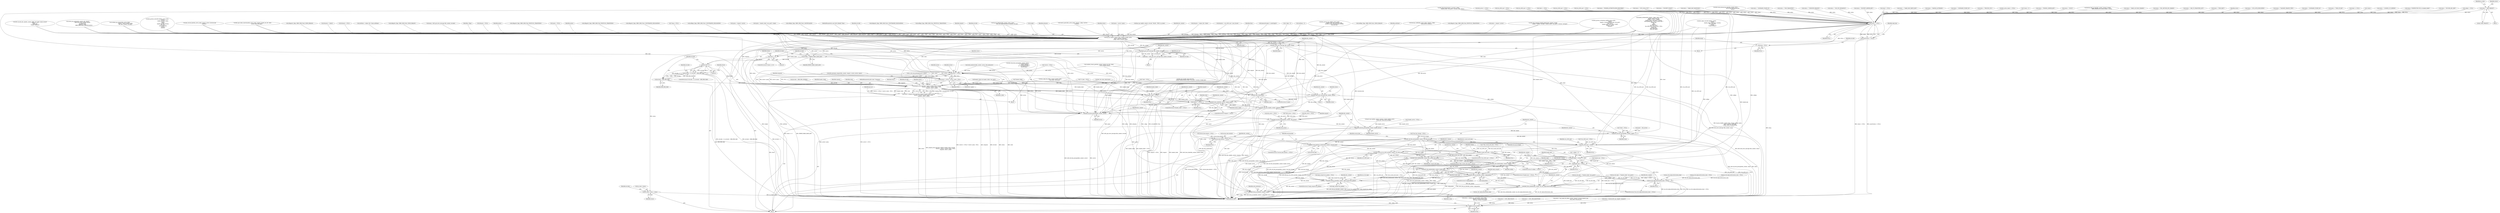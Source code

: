 digraph "0_krb5_ffb35baac6981f9e8914f8f3bffd37f284b85970_0@pointer" {
"1001742" [label="(Call,status = \"BAD_TRANSIT\")"];
"1002258" [label="(Call,status != NULL)"];
"1002257" [label="(Call,assert(status != NULL))"];
"1002273" [label="(Call,au_state->status = status)"];
"1002296" [label="(Call,log_tgs_req(kdc_context, from, request, &reply, cprinc,\n                sprinc, altcprinc, authtime,\n                c_flags, status, errcode, emsg))"];
"1002313" [label="(Call,krb5_free_error_message (kdc_context, emsg))"];
"1002333" [label="(Call,krb5_get_error_message (kdc_context, errcode))"];
"1002331" [label="(Call,status = krb5_get_error_message (kdc_context, errcode))"];
"1002355" [label="(Call,prepare_error_tgs(state, request, header_ticket, errcode,\n                                   (server != NULL) ? server->princ : NULL,\n                                   response, status, e_data))"];
"1002353" [label="(Call,retval = prepare_error_tgs(state, request, header_ticket, errcode,\n                                   (server != NULL) ? server->princ : NULL,\n                                   response, status, e_data))"];
"1002495" [label="(Return,return retval;)"];
"1002374" [label="(Call,krb5_free_error_message (kdc_context, status))"];
"1002384" [label="(Call,krb5_free_ticket(kdc_context, header_ticket))"];
"1002391" [label="(Call,krb5_free_kdc_req(kdc_context, request))"];
"1002398" [label="(Call,krb5_db_free_principal(kdc_context, server))"];
"1002401" [label="(Call,krb5_db_free_principal(kdc_context, stkt_server))"];
"1002404" [label="(Call,krb5_db_free_principal(kdc_context, header_server))"];
"1002407" [label="(Call,krb5_db_free_principal(kdc_context, client))"];
"1002410" [label="(Call,krb5_db_free_principal(kdc_context, local_tgt_storage))"];
"1002419" [label="(Call,krb5_free_keyblock_contents(kdc_context, &session_key))"];
"1002437" [label="(Call,krb5_free_pa_s4u_x509_user(kdc_context, s4u_x509_user))"];
"1002444" [label="(Call,krb5_free_authdata(kdc_context, kdc_issued_auth_data))"];
"1002451" [label="(Call,krb5_free_keyblock(kdc_context, subkey))"];
"1002458" [label="(Call,krb5_free_keyblock(kdc_context, header_key))"];
"1002465" [label="(Call,krb5_free_pa_data(kdc_context, reply.padata))"];
"1002474" [label="(Call,krb5_free_pa_data(kdc_context, reply_encpart.enc_padata))"];
"1002485" [label="(Call,krb5_free_authdata(kdc_context, enc_tkt_reply.authorization_data))"];
"1002490" [label="(Call,krb5_free_pa_data(kdc_context, e_data))"];
"1002381" [label="(Call,header_ticket != NULL)"];
"1002388" [label="(Call,request != NULL)"];
"1002414" [label="(Call,session_key.contents != NULL)"];
"1002434" [label="(Call,s4u_x509_user != NULL)"];
"1002441" [label="(Call,kdc_issued_auth_data != NULL)"];
"1002448" [label="(Call,subkey != NULL)"];
"1002455" [label="(Call,header_key != NULL)"];
"1002480" [label="(Call,enc_tkt_reply.authorization_data != NULL)"];
"1002396" [label="(Call,kdc_free_rstate(state))"];
"1002339" [label="(Call,errcode -= ERROR_TABLE_BASE_krb5)"];
"1002344" [label="(Call,errcode < 0)"];
"1002343" [label="(Call,errcode < 0 || errcode > KRB_ERR_MAX)"];
"1002347" [label="(Call,errcode > KRB_ERR_MAX)"];
"1002327" [label="(Call,status == 0)"];
"1002316" [label="(Call,emsg = NULL)"];
"1002361" [label="(Call,server != NULL)"];
"1002360" [label="(Call,(server != NULL) ? server->princ : NULL)"];
"1000786" [label="(Call,decrypt_2ndtkt(kdc_active_realm, request, c_flags,\n                             &stkt_server, &status))"];
"1002403" [label="(Identifier,stkt_server)"];
"1002438" [label="(Identifier,kdc_context)"];
"1000177" [label="(Call,*header_key = NULL)"];
"1002414" [label="(Call,session_key.contents != NULL)"];
"1002345" [label="(Identifier,errcode)"];
"1001382" [label="(Call,isflagset(c_flags, KRB5_KDB_FLAG_PROTOCOL_TRANSITION))"];
"1002328" [label="(Identifier,status)"];
"1002258" [label="(Call,status != NULL)"];
"1002343" [label="(Call,errcode < 0 || errcode > KRB_ERR_MAX)"];
"1002389" [label="(Identifier,request)"];
"1000523" [label="(Call,sprinc = request->server)"];
"1002434" [label="(Call,s4u_x509_user != NULL)"];
"1001651" [label="(Call,isflagset(c_flags, KRB5_KDB_FLAG_CROSS_REALM))"];
"1001837" [label="(Call,altcprinc = client2)"];
"1002350" [label="(Call,errcode = KRB_ERR_GENERIC)"];
"1000252" [label="(Call,*client = NULL)"];
"1002442" [label="(Identifier,kdc_issued_auth_data)"];
"1002453" [label="(Identifier,subkey)"];
"1002435" [label="(Identifier,s4u_x509_user)"];
"1000780" [label="(Call,status = \"LOOKING_UP_SERVER\")"];
"1000693" [label="(Call,kdc_process_s4u2self_req(kdc_active_realm,\n                                       request,\n                                       header_enc_tkt->client,\n                                       server,\n                                       subkey,\n                                       header_enc_tkt->session,\n                                       kdc_time,\n                                       &s4u_x509_user,\n                                       &client,\n                                       &status))"];
"1000806" [label="(Call,kdc_process_s4u2proxy_req(kdc_active_realm,\n                                            request,\n                                            request->second_ticket[st_idx]->enc_part2,\n                                            stkt_server,\n                                            header_ticket->enc_part2->client,\n                                            request->server,\n                                            &status))"];
"1001406" [label="(Call,altcprinc = NULL)"];
"1002313" [label="(Call,krb5_free_error_message (kdc_context, emsg))"];
"1000642" [label="(Call,retval = validate_tgs_request(kdc_active_realm,\n                                       request, *server, header_ticket,\n                                       kdc_time, &status, &e_data))"];
"1002420" [label="(Identifier,kdc_context)"];
"1001499" [label="(Call,client == NULL)"];
"1000335" [label="(Call,session_key.contents = NULL)"];
"1002450" [label="(Identifier,NULL)"];
"1000958" [label="(Call,authtime = subject_tkt->times.authtime)"];
"1001518" [label="(Call,isflagset(c_flags, KRB5_KDB_FLAG_CROSS_REALM))"];
"1002333" [label="(Call,krb5_get_error_message (kdc_context, errcode))"];
"1002400" [label="(Identifier,server)"];
"1000510" [label="(Call,kdc_find_fast(&request, &scratch, subkey,\n                            header_ticket->enc_part2->session, state, NULL))"];
"1002390" [label="(Identifier,NULL)"];
"1002260" [label="(Identifier,NULL)"];
"1000472" [label="(Call,status=\"UNEXPECTED NULL in header_ticket\")"];
"1002200" [label="(Call,status = \"ENCODE_KDC_REP\")"];
"1002268" [label="(Call,emsg = krb5_get_error_message (kdc_context, errcode))"];
"1001744" [label="(Literal,\"BAD_TRANSIT\")"];
"1002330" [label="(Block,)"];
"1002306" [label="(Identifier,c_flags)"];
"1002354" [label="(Identifier,retval)"];
"1002481" [label="(Call,enc_tkt_reply.authorization_data)"];
"1000233" [label="(Call,altcprinc = NULL)"];
"1002358" [label="(Identifier,header_ticket)"];
"1000994" [label="(Call,status = \"HIGHER_AUTHENTICATION_REQUIRED\")"];
"1002373" [label="(Block,)"];
"1000553" [label="(Call,status = \"GET_LOCAL_TGT\")"];
"1002374" [label="(Call,krb5_free_error_message (kdc_context, status))"];
"1002303" [label="(Identifier,sprinc)"];
"1001905" [label="(Call,status = \"ENCRYPT_TICKET\")"];
"1002363" [label="(Identifier,NULL)"];
"1002361" [label="(Call,server != NULL)"];
"1002108" [label="(Call,status = \"MAKE_FAST_RESPONSE\")"];
"1001514" [label="(Call,isflagset(c_flags, KRB5_KDB_FLAG_PROTOCOL_TRANSITION))"];
"1002353" [label="(Call,retval = prepare_error_tgs(state, request, header_ticket, errcode,\n                                   (server != NULL) ? server->princ : NULL,\n                                   response, status, e_data))"];
"1002392" [label="(Identifier,kdc_context)"];
"1002342" [label="(ControlStructure,if (errcode < 0 || errcode > KRB_ERR_MAX))"];
"1002349" [label="(Identifier,KRB_ERR_MAX)"];
"1002412" [label="(Identifier,local_tgt_storage)"];
"1002184" [label="(Call,krb5_encode_kdc_rep(kdc_context, KRB5_TGS_REP, &reply_encpart,\n                                  subkey ? 1 : 0,\n                                  reply_key,\n                                  &reply, response))"];
"1001455" [label="(Call,krb5_dbe_decrypt_key_data(kdc_context, NULL,\n                                                 server_key, &encrypting_key,\n                                                 NULL))"];
"1000869" [label="(Call,status = \"GENERATE_TICKET_ID\")"];
"1000225" [label="(Call,cprinc = NULL)"];
"1000664" [label="(Call,retval == KDC_ERR_POLICY)"];
"1000901" [label="(Call,stkt_server = NULL)"];
"1002494" [label="(Identifier,auth_indicators)"];
"1001942" [label="(Call,kdc_make_s4u2self_rep(kdc_context,\n                                        subkey,\n                                        header_ticket->enc_part2->session,\n                                        s4u_x509_user,\n                                        &reply,\n                                        &reply_encpart))"];
"1002384" [label="(Call,krb5_free_ticket(kdc_context, header_ticket))"];
"1002396" [label="(Call,kdc_free_rstate(state))"];
"1000185" [label="(Call,*server = NULL)"];
"1002458" [label="(Call,krb5_free_keyblock(kdc_context, header_key))"];
"1002385" [label="(Identifier,kdc_context)"];
"1001667" [label="(Call,status = \"NON_TRANSITIVE\")"];
"1000173" [label="(Call,* subkey = 0)"];
"1002346" [label="(Literal,0)"];
"1002309" [label="(Identifier,emsg)"];
"1002405" [label="(Identifier,kdc_context)"];
"1002496" [label="(Identifier,retval)"];
"1001761" [label="(Call,subkey != NULL)"];
"1002376" [label="(Identifier,status)"];
"1002302" [label="(Identifier,cprinc)"];
"1002447" [label="(ControlStructure,if (subkey != NULL))"];
"1002360" [label="(Call,(server != NULL) ? server->princ : NULL)"];
"1000265" [label="(Call,*s4u_x509_user = NULL)"];
"1002490" [label="(Call,krb5_free_pa_data(kdc_context, e_data))"];
"1001066" [label="(Call,reply_encpart.enc_padata = NULL)"];
"1002364" [label="(Call,server->princ)"];
"1000261" [label="(Call,*local_tgt_storage = NULL)"];
"1001928" [label="(Call,isflagset(c_flags, KRB5_KDB_FLAG_PROTOCOL_TRANSITION))"];
"1002334" [label="(Identifier,kdc_context)"];
"1002391" [label="(Call,krb5_free_kdc_req(kdc_context, request))"];
"1000930" [label="(Call,gen_session_key(kdc_active_realm, request, server, &session_key,\n                              &status))"];
"1000659" [label="(Call,status = \"UNKNOWN_REASON\")"];
"1002257" [label="(Call,assert(status != NULL))"];
"1002460" [label="(Identifier,header_key)"];
"1001843" [label="(Call,status = \"2ND_TKT_MISMATCH\")"];
"1002347" [label="(Call,errcode > KRB_ERR_MAX)"];
"1002326" [label="(ControlStructure,if (status == 0))"];
"1002495" [label="(Return,return retval;)"];
"1002344" [label="(Call,errcode < 0)"];
"1000189" [label="(Call,*stkt_server = NULL)"];
"1002433" [label="(ControlStructure,if (s4u_x509_user != NULL))"];
"1002475" [label="(Identifier,kdc_context)"];
"1001463" [label="(Call,status = \"DECRYPT_SERVER_KEY\")"];
"1001395" [label="(Call,isflagset(c_flags, KRB5_KDB_FLAG_CONSTRAINED_DELEGATION))"];
"1000721" [label="(Call,s4u_x509_user != NULL)"];
"1000920" [label="(Call,stkt_server == NULL)"];
"1000446" [label="(Call,header_ticket && header_ticket->enc_part2)"];
"1002375" [label="(Identifier,kdc_context)"];
"1002380" [label="(ControlStructure,if (header_ticket != NULL))"];
"1001085" [label="(Call,client != NULL)"];
"1000282" [label="(Call,*emsg = NULL)"];
"1000886" [label="(Call,setflag(c_flags, KRB5_KDB_FLAG_CONSTRAINED_DELEGATION))"];
"1002357" [label="(Identifier,request)"];
"1002411" [label="(Identifier,kdc_context)"];
"1002455" [label="(Call,header_key != NULL)"];
"1002418" [label="(Identifier,NULL)"];
"1002415" [label="(Call,session_key.contents)"];
"1002340" [label="(Identifier,errcode)"];
"1000350" [label="(Call,sprinc = request->server)"];
"1002399" [label="(Identifier,kdc_context)"];
"1002466" [label="(Identifier,kdc_context)"];
"1000713" [label="(Call,s4u_x509_user != NULL)"];
"1002274" [label="(Call,au_state->status)"];
"1002410" [label="(Call,krb5_db_free_principal(kdc_context, local_tgt_storage))"];
"1001218" [label="(Call,enc_tkt_reply = *(header_ticket->enc_part2))"];
"1002316" [label="(Call,emsg = NULL)"];
"1002395" [label="(Identifier,state)"];
"1002332" [label="(Identifier,status)"];
"1000451" [label="(Call,cprinc = header_ticket->enc_part2->client)"];
"1002452" [label="(Identifier,kdc_context)"];
"1000582" [label="(Call,setflag(c_flags, KRB5_KDB_FLAG_CANONICALIZE))"];
"1000169" [label="(MethodParameterIn,const krb5_fulladdr *from)"];
"1002474" [label="(Call,krb5_free_pa_data(kdc_context, reply_encpart.enc_padata))"];
"1002129" [label="(Call,status  = \"MAKE_FAST_REPLY_KEY\")"];
"1001657" [label="(Call,validate_transit_path(kdc_context, header_enc_tkt->client,\n                                        server, header_server))"];
"1002454" [label="(ControlStructure,if (header_key != NULL))"];
"1002365" [label="(Identifier,server)"];
"1002311" [label="(Identifier,errcode)"];
"1001795" [label="(Call,status = \"HANDLE_AUTHDATA\")"];
"1002386" [label="(Identifier,header_ticket)"];
"1002487" [label="(Call,enc_tkt_reply.authorization_data)"];
"1000488" [label="(Call,status = \"GENERATE_TICKET_ID\")"];
"1002406" [label="(Identifier,header_server)"];
"1002482" [label="(Identifier,enc_tkt_reply)"];
"1000461" [label="(Call,status = \"PROCESS_TGS\")"];
"1002355" [label="(Call,prepare_error_tgs(state, request, header_ticket, errcode,\n                                   (server != NULL) ? server->princ : NULL,\n                                   response, status, e_data))"];
"1002416" [label="(Identifier,session_key)"];
"1002356" [label="(Identifier,state)"];
"1002479" [label="(ControlStructure,if (enc_tkt_reply.authorization_data != NULL))"];
"1002312" [label="(Block,)"];
"1002262" [label="(Identifier,reply_key)"];
"1002173" [label="(Call,kdc_fast_hide_client(state))"];
"1002446" [label="(Identifier,kdc_issued_auth_data)"];
"1002463" [label="(Identifier,reply)"];
"1002436" [label="(Identifier,NULL)"];
"1002397" [label="(Identifier,state)"];
"1000966" [label="(Call,s4u_x509_user == NULL)"];
"1002394" [label="(ControlStructure,if (state))"];
"1002484" [label="(Identifier,NULL)"];
"1000942" [label="(Call,isflagset(c_flags, KRB5_KDB_FLAG_CONSTRAINED_DELEGATION))"];
"1002135" [label="(Call,return_enc_padata(kdc_context, pkt, request,\n                                reply_key, server, &reply_encpart,\n                                is_referral &&\n                                isflagset(s_flags,\n                                          KRB5_KDB_FLAG_CANONICALIZE)))"];
"1000644" [label="(Call,validate_tgs_request(kdc_active_realm,\n                                       request, *server, header_ticket,\n                                       kdc_time, &status, &e_data))"];
"1000377" [label="(Call,kdc_active_realm == NULL)"];
"1002407" [label="(Call,krb5_db_free_principal(kdc_context, client))"];
"1000269" [label="(Call,**kdc_issued_auth_data = NULL)"];
"1002491" [label="(Identifier,kdc_context)"];
"1000240" [label="(Call,*status = 0)"];
"1002470" [label="(ControlStructure,if (reply_encpart.enc_padata))"];
"1000771" [label="(Call,setflag(c_flags, KRB5_KDB_FLAG_PROTOCOL_TRANSITION))"];
"1002437" [label="(Call,krb5_free_pa_s4u_x509_user(kdc_context, s4u_x509_user))"];
"1002299" [label="(Identifier,request)"];
"1002367" [label="(Identifier,NULL)"];
"1002308" [label="(Identifier,errcode)"];
"1001448" [label="(Call,status = \"FINDING_SERVER_KEY\")"];
"1002314" [label="(Identifier,kdc_context)"];
"1001711" [label="(Call,log_tgs_badtrans(kdc_context, cprinc, sprinc,\n                             &enc_tkt_reply.transited.tr_contents, errcode))"];
"1002205" [label="(Call,status = \"ISSUE\")"];
"1000987" [label="(Call,check_indicators(kdc_context, server, auth_indicators))"];
"1000478" [label="(Call,kau_make_tkt_id(kdc_context, header_ticket,\n                              &au_state->tkt_in_id))"];
"1002443" [label="(Identifier,NULL)"];
"1002086" [label="(Call,kdc_fast_response_handle_padata(state, request, &reply,\n                                               subkey ? subkey->enctype : header_ticket->enc_part2->session->enctype))"];
"1000170" [label="(MethodParameterIn,krb5_data **response)"];
"1002300" [label="(Call,&reply)"];
"1000290" [label="(Call,*state = NULL)"];
"1002321" [label="(Block,)"];
"1002451" [label="(Call,krb5_free_keyblock(kdc_context, subkey))"];
"1002372" [label="(Identifier,got_err)"];
"1002318" [label="(Identifier,NULL)"];
"1000667" [label="(Call,retval == KDC_ERR_BADOPTION)"];
"1002424" [label="(Identifier,newtransited)"];
"1001253" [label="(Call,enc_tkt_reply = *(header_ticket->enc_part2))"];
"1002362" [label="(Identifier,server)"];
"1002317" [label="(Identifier,emsg)"];
"1002388" [label="(Call,request != NULL)"];
"1002304" [label="(Identifier,altcprinc)"];
"1002331" [label="(Call,status = krb5_get_error_message (kdc_context, errcode))"];
"1000539" [label="(Call,get_local_tgt(kdc_context, &sprinc->realm, header_server,\n                            &local_tgt, &local_tgt_storage))"];
"1000853" [label="(Call,retval = kau_make_tkt_id(kdc_context, request->second_ticket[st_idx],\n                                  &au_state->evid_tkt_id))"];
"1002387" [label="(ControlStructure,if (request != NULL))"];
"1000767" [label="(Call,s4u_x509_user != NULL)"];
"1002370" [label="(Identifier,e_data)"];
"1002401" [label="(Call,krb5_db_free_principal(kdc_context, stkt_server))"];
"1002456" [label="(Identifier,header_key)"];
"1002335" [label="(Identifier,errcode)"];
"1001347" [label="(Call,kdc_get_ticket_renewtime(kdc_active_realm, request, header_enc_tkt, client,\n                             server, &enc_tkt_reply))"];
"1001931" [label="(Call,krb5int_find_pa_data(kdc_context, request->padata,\n                             KRB5_PADATA_S4U_X509_USER) != NULL)"];
"1000590" [label="(Call,search_sprinc(kdc_active_realm, request, s_flags, &server,\n                            &status))"];
"1002359" [label="(Identifier,errcode)"];
"1002404" [label="(Call,krb5_db_free_principal(kdc_context, header_server))"];
"1002408" [label="(Identifier,kdc_context)"];
"1002402" [label="(Identifier,kdc_context)"];
"1002280" [label="(Identifier,errcode)"];
"1002327" [label="(Call,status == 0)"];
"1002307" [label="(Identifier,status)"];
"1001753" [label="(Call,handle_authdata(kdc_context, c_flags, client, server,\n                              header_server, local_tgt,\n                              subkey != NULL ? subkey :\n                              header_ticket->enc_part2->session,\n                              &encrypting_key, /* U2U or server key */\n                              header_key,\n                              pkt,\n                              request,\n                              s4u_x509_user ?\n                              s4u_x509_user->user_id.user : NULL,\n                              subject_tkt,\n                              auth_indicators,\n                              &enc_tkt_reply))"];
"1000603" [label="(Call,sprinc = server->princ)"];
"1001958" [label="(Call,status = \"MAKE_S4U2SELF_PADATA\")"];
"1002413" [label="(ControlStructure,if (session_key.contents != NULL))"];
"1002287" [label="(Call,kau_tgs_req(kdc_context, errcode ? FALSE : TRUE, au_state))"];
"1002472" [label="(Identifier,reply_encpart)"];
"1002398" [label="(Call,krb5_db_free_principal(kdc_context, server))"];
"1002348" [label="(Identifier,errcode)"];
"1002151" [label="(Call,status = \"KDC_RETURN_ENC_PADATA\")"];
"1001742" [label="(Call,status = \"BAD_TRANSIT\")"];
"1002381" [label="(Call,header_ticket != NULL)"];
"1002497" [label="(MethodReturn,RET)"];
"1001643" [label="(Call,status = \"ADD_TO_TRANSITED_LIST\")"];
"1000533" [label="(Call,status = \"FIND_FAST\")"];
"1002439" [label="(Identifier,s4u_x509_user)"];
"1002351" [label="(Identifier,errcode)"];
"1002320" [label="(Identifier,errcode)"];
"1002369" [label="(Identifier,status)"];
"1002445" [label="(Identifier,kdc_context)"];
"1001224" [label="(Call,enc_tkt_reply.authorization_data = NULL)"];
"1002297" [label="(Identifier,kdc_context)"];
"1002441" [label="(Call,kdc_issued_auth_data != NULL)"];
"1001747" [label="(Identifier,au_state)"];
"1002273" [label="(Call,au_state->status = status)"];
"1002421" [label="(Call,&session_key)"];
"1001399" [label="(Call,altcprinc = subject_tkt->client)"];
"1000296" [label="(Call,**e_data = NULL)"];
"1002465" [label="(Call,krb5_free_pa_data(kdc_context, reply.padata))"];
"1002440" [label="(ControlStructure,if (kdc_issued_auth_data != NULL))"];
"1002337" [label="(Identifier,got_err)"];
"1002259" [label="(Identifier,status)"];
"1002419" [label="(Call,krb5_free_keyblock_contents(kdc_context, &session_key))"];
"1001386" [label="(Call,altcprinc = s4u_x509_user->user_id.user)"];
"1000256" [label="(Call,*header_server = NULL)"];
"1002298" [label="(Identifier,from)"];
"1000981" [label="(Call,status = \"GET_AUTH_INDICATORS\")"];
"1000171" [label="(Block,)"];
"1002368" [label="(Identifier,response)"];
"1000311" [label="(Call,memset(&reply, 0, sizeof(reply)))"];
"1002296" [label="(Call,log_tgs_req(kdc_context, from, request, &reply, cprinc,\n                sprinc, altcprinc, authtime,\n                c_flags, status, errcode, emsg))"];
"1002444" [label="(Call,krb5_free_authdata(kdc_context, kdc_issued_auth_data))"];
"1002492" [label="(Identifier,e_data)"];
"1002341" [label="(Identifier,ERROR_TABLE_BASE_krb5)"];
"1002339" [label="(Call,errcode -= ERROR_TABLE_BASE_krb5)"];
"1002485" [label="(Call,krb5_free_authdata(kdc_context, enc_tkt_reply.authorization_data))"];
"1001743" [label="(Identifier,status)"];
"1000466" [label="(Call,!header_ticket)"];
"1000611" [label="(Call,is_cross_tgs_principal(server->princ))"];
"1000273" [label="(Call,c_flags = 0)"];
"1002467" [label="(Call,reply.padata)"];
"1000616" [label="(Call,krb5_principal_compare(kdc_context, request->server, server->princ))"];
"1002480" [label="(Call,enc_tkt_reply.authorization_data != NULL)"];
"1002382" [label="(Identifier,header_ticket)"];
"1000898" [label="(Call,client = stkt_server)"];
"1001593" [label="(Call,status = \"VALIDATE_TRANSIT_TYPE\")"];
"1002378" [label="(Identifier,status)"];
"1000215" [label="(Call,authtime = 0)"];
"1000915" [label="(Call,stkt_server = NULL)"];
"1002449" [label="(Identifier,subkey)"];
"1001738" [label="(Block,)"];
"1002409" [label="(Identifier,client)"];
"1002459" [label="(Identifier,kdc_context)"];
"1002476" [label="(Call,reply_encpart.enc_padata)"];
"1001437" [label="(Call,krb5_dbe_find_enctype(kdc_context, server,\n                                             -1, /* ignore keytype */\n                                             -1, /* Ignore salttype */\n                                             0,  /* Get highest kvno */\n                                             &server_key))"];
"1002486" [label="(Identifier,kdc_context)"];
"1002168" [label="(Call,status = \"GENERATE_TICKET_ID\")"];
"1002393" [label="(Identifier,request)"];
"1002457" [label="(Identifier,NULL)"];
"1000430" [label="(Call,kdc_process_tgs_req(kdc_active_realm,\n                                  request, from, pkt, &header_ticket,\n                                  &header_server, &header_key, &subkey,\n                                  &pa_tgs_req))"];
"1000340" [label="(Call,retval = decode_krb5_tgs_req(pkt, &request))"];
"1002315" [label="(Identifier,emsg)"];
"1002383" [label="(Identifier,NULL)"];
"1002114" [label="(Call,kdc_fast_handle_reply_key(state,\n                                       subkey?subkey:header_ticket->enc_part2->session, &reply_key))"];
"1001259" [label="(Call,enc_tkt_reply.authorization_data = NULL)"];
"1000688" [label="(Call,setflag(c_flags, KRB5_KDB_FLAG_CROSS_REALM))"];
"1002448" [label="(Call,subkey != NULL)"];
"1000637" [label="(Call,status = \"TIME_OF_DAY\")"];
"1002305" [label="(Identifier,authtime)"];
"1002461" [label="(ControlStructure,if (reply.padata))"];
"1000895" [label="(Call,client == NULL)"];
"1000657" [label="(Call,!status)"];
"1002329" [label="(Literal,0)"];
"1002277" [label="(Identifier,status)"];
"1001742" -> "1001738"  [label="AST: "];
"1001742" -> "1001744"  [label="CFG: "];
"1001743" -> "1001742"  [label="AST: "];
"1001744" -> "1001742"  [label="AST: "];
"1001747" -> "1001742"  [label="CFG: "];
"1001742" -> "1002258"  [label="DDG: status"];
"1002258" -> "1002257"  [label="AST: "];
"1002258" -> "1002260"  [label="CFG: "];
"1002259" -> "1002258"  [label="AST: "];
"1002260" -> "1002258"  [label="AST: "];
"1002257" -> "1002258"  [label="CFG: "];
"1002258" -> "1002257"  [label="DDG: status"];
"1002258" -> "1002257"  [label="DDG: NULL"];
"1001795" -> "1002258"  [label="DDG: status"];
"1000553" -> "1002258"  [label="DDG: status"];
"1001643" -> "1002258"  [label="DDG: status"];
"1002129" -> "1002258"  [label="DDG: status"];
"1001593" -> "1002258"  [label="DDG: status"];
"1000657" -> "1002258"  [label="DDG: status"];
"1000533" -> "1002258"  [label="DDG: status"];
"1000472" -> "1002258"  [label="DDG: status"];
"1002108" -> "1002258"  [label="DDG: status"];
"1001905" -> "1002258"  [label="DDG: status"];
"1000240" -> "1002258"  [label="DDG: status"];
"1002205" -> "1002258"  [label="DDG: status"];
"1002168" -> "1002258"  [label="DDG: status"];
"1000637" -> "1002258"  [label="DDG: status"];
"1001463" -> "1002258"  [label="DDG: status"];
"1001448" -> "1002258"  [label="DDG: status"];
"1000780" -> "1002258"  [label="DDG: status"];
"1000659" -> "1002258"  [label="DDG: status"];
"1000488" -> "1002258"  [label="DDG: status"];
"1000869" -> "1002258"  [label="DDG: status"];
"1000981" -> "1002258"  [label="DDG: status"];
"1002151" -> "1002258"  [label="DDG: status"];
"1001667" -> "1002258"  [label="DDG: status"];
"1002200" -> "1002258"  [label="DDG: status"];
"1000994" -> "1002258"  [label="DDG: status"];
"1000461" -> "1002258"  [label="DDG: status"];
"1001843" -> "1002258"  [label="DDG: status"];
"1001958" -> "1002258"  [label="DDG: status"];
"1001085" -> "1002258"  [label="DDG: NULL"];
"1000510" -> "1002258"  [label="DDG: NULL"];
"1000767" -> "1002258"  [label="DDG: NULL"];
"1001455" -> "1002258"  [label="DDG: NULL"];
"1000377" -> "1002258"  [label="DDG: NULL"];
"1001499" -> "1002258"  [label="DDG: NULL"];
"1000713" -> "1002258"  [label="DDG: NULL"];
"1001931" -> "1002258"  [label="DDG: NULL"];
"1000966" -> "1002258"  [label="DDG: NULL"];
"1000920" -> "1002258"  [label="DDG: NULL"];
"1001761" -> "1002258"  [label="DDG: NULL"];
"1000721" -> "1002258"  [label="DDG: NULL"];
"1000895" -> "1002258"  [label="DDG: NULL"];
"1002258" -> "1002273"  [label="DDG: status"];
"1002258" -> "1002296"  [label="DDG: status"];
"1002258" -> "1002316"  [label="DDG: NULL"];
"1002258" -> "1002361"  [label="DDG: NULL"];
"1002258" -> "1002381"  [label="DDG: NULL"];
"1002257" -> "1000171"  [label="AST: "];
"1002262" -> "1002257"  [label="CFG: "];
"1002257" -> "1002497"  [label="DDG: status != NULL"];
"1002257" -> "1002497"  [label="DDG: assert(status != NULL)"];
"1002273" -> "1000171"  [label="AST: "];
"1002273" -> "1002277"  [label="CFG: "];
"1002274" -> "1002273"  [label="AST: "];
"1002277" -> "1002273"  [label="AST: "];
"1002280" -> "1002273"  [label="CFG: "];
"1002273" -> "1002497"  [label="DDG: au_state->status"];
"1002296" -> "1000171"  [label="AST: "];
"1002296" -> "1002309"  [label="CFG: "];
"1002297" -> "1002296"  [label="AST: "];
"1002298" -> "1002296"  [label="AST: "];
"1002299" -> "1002296"  [label="AST: "];
"1002300" -> "1002296"  [label="AST: "];
"1002302" -> "1002296"  [label="AST: "];
"1002303" -> "1002296"  [label="AST: "];
"1002304" -> "1002296"  [label="AST: "];
"1002305" -> "1002296"  [label="AST: "];
"1002306" -> "1002296"  [label="AST: "];
"1002307" -> "1002296"  [label="AST: "];
"1002308" -> "1002296"  [label="AST: "];
"1002309" -> "1002296"  [label="AST: "];
"1002311" -> "1002296"  [label="CFG: "];
"1002296" -> "1002497"  [label="DDG: c_flags"];
"1002296" -> "1002497"  [label="DDG: errcode"];
"1002296" -> "1002497"  [label="DDG: from"];
"1002296" -> "1002497"  [label="DDG: cprinc"];
"1002296" -> "1002497"  [label="DDG: emsg"];
"1002296" -> "1002497"  [label="DDG: log_tgs_req(kdc_context, from, request, &reply, cprinc,\n                sprinc, altcprinc, authtime,\n                c_flags, status, errcode, emsg)"];
"1002296" -> "1002497"  [label="DDG: &reply"];
"1002296" -> "1002497"  [label="DDG: authtime"];
"1002296" -> "1002497"  [label="DDG: sprinc"];
"1002296" -> "1002497"  [label="DDG: status"];
"1002296" -> "1002497"  [label="DDG: altcprinc"];
"1002287" -> "1002296"  [label="DDG: kdc_context"];
"1000430" -> "1002296"  [label="DDG: from"];
"1000430" -> "1002296"  [label="DDG: request"];
"1000169" -> "1002296"  [label="DDG: from"];
"1002086" -> "1002296"  [label="DDG: request"];
"1002086" -> "1002296"  [label="DDG: &reply"];
"1000590" -> "1002296"  [label="DDG: request"];
"1002135" -> "1002296"  [label="DDG: request"];
"1000930" -> "1002296"  [label="DDG: request"];
"1001753" -> "1002296"  [label="DDG: request"];
"1001753" -> "1002296"  [label="DDG: c_flags"];
"1001347" -> "1002296"  [label="DDG: request"];
"1000693" -> "1002296"  [label="DDG: request"];
"1000806" -> "1002296"  [label="DDG: request"];
"1000786" -> "1002296"  [label="DDG: request"];
"1000786" -> "1002296"  [label="DDG: c_flags"];
"1000644" -> "1002296"  [label="DDG: request"];
"1000311" -> "1002296"  [label="DDG: &reply"];
"1002184" -> "1002296"  [label="DDG: &reply"];
"1001942" -> "1002296"  [label="DDG: &reply"];
"1001711" -> "1002296"  [label="DDG: cprinc"];
"1001711" -> "1002296"  [label="DDG: sprinc"];
"1000225" -> "1002296"  [label="DDG: cprinc"];
"1000451" -> "1002296"  [label="DDG: cprinc"];
"1000603" -> "1002296"  [label="DDG: sprinc"];
"1000523" -> "1002296"  [label="DDG: sprinc"];
"1000350" -> "1002296"  [label="DDG: sprinc"];
"1001386" -> "1002296"  [label="DDG: altcprinc"];
"1001399" -> "1002296"  [label="DDG: altcprinc"];
"1001837" -> "1002296"  [label="DDG: altcprinc"];
"1000233" -> "1002296"  [label="DDG: altcprinc"];
"1001406" -> "1002296"  [label="DDG: altcprinc"];
"1000215" -> "1002296"  [label="DDG: authtime"];
"1000958" -> "1002296"  [label="DDG: authtime"];
"1001928" -> "1002296"  [label="DDG: c_flags"];
"1001518" -> "1002296"  [label="DDG: c_flags"];
"1001514" -> "1002296"  [label="DDG: c_flags"];
"1000886" -> "1002296"  [label="DDG: c_flags"];
"1000942" -> "1002296"  [label="DDG: c_flags"];
"1000273" -> "1002296"  [label="DDG: c_flags"];
"1001651" -> "1002296"  [label="DDG: c_flags"];
"1000771" -> "1002296"  [label="DDG: c_flags"];
"1001395" -> "1002296"  [label="DDG: c_flags"];
"1000688" -> "1002296"  [label="DDG: c_flags"];
"1000582" -> "1002296"  [label="DDG: c_flags"];
"1001382" -> "1002296"  [label="DDG: c_flags"];
"1000282" -> "1002296"  [label="DDG: emsg"];
"1002268" -> "1002296"  [label="DDG: emsg"];
"1002296" -> "1002313"  [label="DDG: kdc_context"];
"1002296" -> "1002313"  [label="DDG: emsg"];
"1002296" -> "1002327"  [label="DDG: status"];
"1002296" -> "1002333"  [label="DDG: kdc_context"];
"1002296" -> "1002333"  [label="DDG: errcode"];
"1002296" -> "1002339"  [label="DDG: errcode"];
"1002296" -> "1002355"  [label="DDG: request"];
"1002296" -> "1002374"  [label="DDG: kdc_context"];
"1002296" -> "1002384"  [label="DDG: kdc_context"];
"1002296" -> "1002388"  [label="DDG: request"];
"1002296" -> "1002391"  [label="DDG: kdc_context"];
"1002296" -> "1002398"  [label="DDG: kdc_context"];
"1002313" -> "1002312"  [label="AST: "];
"1002313" -> "1002315"  [label="CFG: "];
"1002314" -> "1002313"  [label="AST: "];
"1002315" -> "1002313"  [label="AST: "];
"1002317" -> "1002313"  [label="CFG: "];
"1002313" -> "1002497"  [label="DDG: krb5_free_error_message (kdc_context, emsg)"];
"1002313" -> "1002333"  [label="DDG: kdc_context"];
"1002313" -> "1002374"  [label="DDG: kdc_context"];
"1002313" -> "1002384"  [label="DDG: kdc_context"];
"1002313" -> "1002391"  [label="DDG: kdc_context"];
"1002313" -> "1002398"  [label="DDG: kdc_context"];
"1002333" -> "1002331"  [label="AST: "];
"1002333" -> "1002335"  [label="CFG: "];
"1002334" -> "1002333"  [label="AST: "];
"1002335" -> "1002333"  [label="AST: "];
"1002331" -> "1002333"  [label="CFG: "];
"1002333" -> "1002331"  [label="DDG: kdc_context"];
"1002333" -> "1002331"  [label="DDG: errcode"];
"1002333" -> "1002339"  [label="DDG: errcode"];
"1002333" -> "1002374"  [label="DDG: kdc_context"];
"1002333" -> "1002384"  [label="DDG: kdc_context"];
"1002333" -> "1002391"  [label="DDG: kdc_context"];
"1002333" -> "1002398"  [label="DDG: kdc_context"];
"1002331" -> "1002330"  [label="AST: "];
"1002332" -> "1002331"  [label="AST: "];
"1002337" -> "1002331"  [label="CFG: "];
"1002331" -> "1002497"  [label="DDG: krb5_get_error_message (kdc_context, errcode)"];
"1002331" -> "1002355"  [label="DDG: status"];
"1002355" -> "1002353"  [label="AST: "];
"1002355" -> "1002370"  [label="CFG: "];
"1002356" -> "1002355"  [label="AST: "];
"1002357" -> "1002355"  [label="AST: "];
"1002358" -> "1002355"  [label="AST: "];
"1002359" -> "1002355"  [label="AST: "];
"1002360" -> "1002355"  [label="AST: "];
"1002368" -> "1002355"  [label="AST: "];
"1002369" -> "1002355"  [label="AST: "];
"1002370" -> "1002355"  [label="AST: "];
"1002353" -> "1002355"  [label="CFG: "];
"1002355" -> "1002497"  [label="DDG: (server != NULL) ? server->princ : NULL"];
"1002355" -> "1002497"  [label="DDG: response"];
"1002355" -> "1002497"  [label="DDG: errcode"];
"1002355" -> "1002497"  [label="DDG: status"];
"1002355" -> "1002497"  [label="DDG: state"];
"1002355" -> "1002353"  [label="DDG: e_data"];
"1002355" -> "1002353"  [label="DDG: request"];
"1002355" -> "1002353"  [label="DDG: response"];
"1002355" -> "1002353"  [label="DDG: errcode"];
"1002355" -> "1002353"  [label="DDG: (server != NULL) ? server->princ : NULL"];
"1002355" -> "1002353"  [label="DDG: header_ticket"];
"1002355" -> "1002353"  [label="DDG: state"];
"1002355" -> "1002353"  [label="DDG: status"];
"1002086" -> "1002355"  [label="DDG: state"];
"1000510" -> "1002355"  [label="DDG: state"];
"1002114" -> "1002355"  [label="DDG: state"];
"1002173" -> "1002355"  [label="DDG: state"];
"1000290" -> "1002355"  [label="DDG: state"];
"1000466" -> "1002355"  [label="DDG: header_ticket"];
"1000446" -> "1002355"  [label="DDG: header_ticket"];
"1000478" -> "1002355"  [label="DDG: header_ticket"];
"1000644" -> "1002355"  [label="DDG: header_ticket"];
"1002347" -> "1002355"  [label="DDG: errcode"];
"1002344" -> "1002355"  [label="DDG: errcode"];
"1002350" -> "1002355"  [label="DDG: errcode"];
"1000616" -> "1002355"  [label="DDG: server->princ"];
"1000611" -> "1002355"  [label="DDG: server->princ"];
"1002361" -> "1002355"  [label="DDG: NULL"];
"1002184" -> "1002355"  [label="DDG: response"];
"1000170" -> "1002355"  [label="DDG: response"];
"1002327" -> "1002355"  [label="DDG: status"];
"1000296" -> "1002355"  [label="DDG: e_data"];
"1002355" -> "1002374"  [label="DDG: status"];
"1002355" -> "1002381"  [label="DDG: header_ticket"];
"1002355" -> "1002388"  [label="DDG: request"];
"1002355" -> "1002396"  [label="DDG: state"];
"1002355" -> "1002490"  [label="DDG: e_data"];
"1002353" -> "1002321"  [label="AST: "];
"1002354" -> "1002353"  [label="AST: "];
"1002372" -> "1002353"  [label="CFG: "];
"1002353" -> "1002497"  [label="DDG: retval"];
"1002353" -> "1002497"  [label="DDG: prepare_error_tgs(state, request, header_ticket, errcode,\n                                   (server != NULL) ? server->princ : NULL,\n                                   response, status, e_data)"];
"1002353" -> "1002495"  [label="DDG: retval"];
"1002495" -> "1000171"  [label="AST: "];
"1002495" -> "1002496"  [label="CFG: "];
"1002496" -> "1002495"  [label="AST: "];
"1002497" -> "1002495"  [label="CFG: "];
"1002495" -> "1002497"  [label="DDG: <RET>"];
"1002496" -> "1002495"  [label="DDG: retval"];
"1000642" -> "1002495"  [label="DDG: retval"];
"1000853" -> "1002495"  [label="DDG: retval"];
"1000340" -> "1002495"  [label="DDG: retval"];
"1000667" -> "1002495"  [label="DDG: retval"];
"1000664" -> "1002495"  [label="DDG: retval"];
"1002374" -> "1002373"  [label="AST: "];
"1002374" -> "1002376"  [label="CFG: "];
"1002375" -> "1002374"  [label="AST: "];
"1002376" -> "1002374"  [label="AST: "];
"1002378" -> "1002374"  [label="CFG: "];
"1002374" -> "1002497"  [label="DDG: krb5_free_error_message (kdc_context, status)"];
"1002374" -> "1002384"  [label="DDG: kdc_context"];
"1002374" -> "1002391"  [label="DDG: kdc_context"];
"1002374" -> "1002398"  [label="DDG: kdc_context"];
"1002384" -> "1002380"  [label="AST: "];
"1002384" -> "1002386"  [label="CFG: "];
"1002385" -> "1002384"  [label="AST: "];
"1002386" -> "1002384"  [label="AST: "];
"1002389" -> "1002384"  [label="CFG: "];
"1002384" -> "1002497"  [label="DDG: header_ticket"];
"1002384" -> "1002497"  [label="DDG: krb5_free_ticket(kdc_context, header_ticket)"];
"1002381" -> "1002384"  [label="DDG: header_ticket"];
"1002384" -> "1002391"  [label="DDG: kdc_context"];
"1002384" -> "1002398"  [label="DDG: kdc_context"];
"1002391" -> "1002387"  [label="AST: "];
"1002391" -> "1002393"  [label="CFG: "];
"1002392" -> "1002391"  [label="AST: "];
"1002393" -> "1002391"  [label="AST: "];
"1002395" -> "1002391"  [label="CFG: "];
"1002391" -> "1002497"  [label="DDG: krb5_free_kdc_req(kdc_context, request)"];
"1002391" -> "1002497"  [label="DDG: request"];
"1002388" -> "1002391"  [label="DDG: request"];
"1002391" -> "1002398"  [label="DDG: kdc_context"];
"1002398" -> "1000171"  [label="AST: "];
"1002398" -> "1002400"  [label="CFG: "];
"1002399" -> "1002398"  [label="AST: "];
"1002400" -> "1002398"  [label="AST: "];
"1002402" -> "1002398"  [label="CFG: "];
"1002398" -> "1002497"  [label="DDG: server"];
"1002398" -> "1002497"  [label="DDG: krb5_db_free_principal(kdc_context, server)"];
"1001437" -> "1002398"  [label="DDG: server"];
"1000185" -> "1002398"  [label="DDG: server"];
"1002361" -> "1002398"  [label="DDG: server"];
"1001657" -> "1002398"  [label="DDG: server"];
"1000987" -> "1002398"  [label="DDG: server"];
"1001753" -> "1002398"  [label="DDG: server"];
"1000693" -> "1002398"  [label="DDG: server"];
"1000930" -> "1002398"  [label="DDG: server"];
"1002135" -> "1002398"  [label="DDG: server"];
"1001347" -> "1002398"  [label="DDG: server"];
"1002398" -> "1002401"  [label="DDG: kdc_context"];
"1002401" -> "1000171"  [label="AST: "];
"1002401" -> "1002403"  [label="CFG: "];
"1002402" -> "1002401"  [label="AST: "];
"1002403" -> "1002401"  [label="AST: "];
"1002405" -> "1002401"  [label="CFG: "];
"1002401" -> "1002497"  [label="DDG: stkt_server"];
"1002401" -> "1002497"  [label="DDG: krb5_db_free_principal(kdc_context, stkt_server)"];
"1000806" -> "1002401"  [label="DDG: stkt_server"];
"1000189" -> "1002401"  [label="DDG: stkt_server"];
"1000920" -> "1002401"  [label="DDG: stkt_server"];
"1000915" -> "1002401"  [label="DDG: stkt_server"];
"1000901" -> "1002401"  [label="DDG: stkt_server"];
"1002401" -> "1002404"  [label="DDG: kdc_context"];
"1002404" -> "1000171"  [label="AST: "];
"1002404" -> "1002406"  [label="CFG: "];
"1002405" -> "1002404"  [label="AST: "];
"1002406" -> "1002404"  [label="AST: "];
"1002408" -> "1002404"  [label="CFG: "];
"1002404" -> "1002497"  [label="DDG: header_server"];
"1002404" -> "1002497"  [label="DDG: krb5_db_free_principal(kdc_context, header_server)"];
"1001753" -> "1002404"  [label="DDG: header_server"];
"1001657" -> "1002404"  [label="DDG: header_server"];
"1000539" -> "1002404"  [label="DDG: header_server"];
"1000256" -> "1002404"  [label="DDG: header_server"];
"1002404" -> "1002407"  [label="DDG: kdc_context"];
"1002407" -> "1000171"  [label="AST: "];
"1002407" -> "1002409"  [label="CFG: "];
"1002408" -> "1002407"  [label="AST: "];
"1002409" -> "1002407"  [label="AST: "];
"1002411" -> "1002407"  [label="CFG: "];
"1002407" -> "1002497"  [label="DDG: krb5_db_free_principal(kdc_context, client)"];
"1002407" -> "1002497"  [label="DDG: client"];
"1001499" -> "1002407"  [label="DDG: client"];
"1000252" -> "1002407"  [label="DDG: client"];
"1001347" -> "1002407"  [label="DDG: client"];
"1000898" -> "1002407"  [label="DDG: client"];
"1001753" -> "1002407"  [label="DDG: client"];
"1002407" -> "1002410"  [label="DDG: kdc_context"];
"1002410" -> "1000171"  [label="AST: "];
"1002410" -> "1002412"  [label="CFG: "];
"1002411" -> "1002410"  [label="AST: "];
"1002412" -> "1002410"  [label="AST: "];
"1002416" -> "1002410"  [label="CFG: "];
"1002410" -> "1002497"  [label="DDG: krb5_db_free_principal(kdc_context, local_tgt_storage)"];
"1002410" -> "1002497"  [label="DDG: local_tgt_storage"];
"1000261" -> "1002410"  [label="DDG: local_tgt_storage"];
"1002410" -> "1002419"  [label="DDG: kdc_context"];
"1002410" -> "1002437"  [label="DDG: kdc_context"];
"1002410" -> "1002444"  [label="DDG: kdc_context"];
"1002410" -> "1002451"  [label="DDG: kdc_context"];
"1002410" -> "1002458"  [label="DDG: kdc_context"];
"1002410" -> "1002465"  [label="DDG: kdc_context"];
"1002410" -> "1002474"  [label="DDG: kdc_context"];
"1002410" -> "1002485"  [label="DDG: kdc_context"];
"1002410" -> "1002490"  [label="DDG: kdc_context"];
"1002419" -> "1002413"  [label="AST: "];
"1002419" -> "1002421"  [label="CFG: "];
"1002420" -> "1002419"  [label="AST: "];
"1002421" -> "1002419"  [label="AST: "];
"1002424" -> "1002419"  [label="CFG: "];
"1002419" -> "1002497"  [label="DDG: &session_key"];
"1002419" -> "1002497"  [label="DDG: krb5_free_keyblock_contents(kdc_context, &session_key)"];
"1000930" -> "1002419"  [label="DDG: &session_key"];
"1002419" -> "1002437"  [label="DDG: kdc_context"];
"1002419" -> "1002444"  [label="DDG: kdc_context"];
"1002419" -> "1002451"  [label="DDG: kdc_context"];
"1002419" -> "1002458"  [label="DDG: kdc_context"];
"1002419" -> "1002465"  [label="DDG: kdc_context"];
"1002419" -> "1002474"  [label="DDG: kdc_context"];
"1002419" -> "1002485"  [label="DDG: kdc_context"];
"1002419" -> "1002490"  [label="DDG: kdc_context"];
"1002437" -> "1002433"  [label="AST: "];
"1002437" -> "1002439"  [label="CFG: "];
"1002438" -> "1002437"  [label="AST: "];
"1002439" -> "1002437"  [label="AST: "];
"1002442" -> "1002437"  [label="CFG: "];
"1002437" -> "1002497"  [label="DDG: s4u_x509_user"];
"1002437" -> "1002497"  [label="DDG: krb5_free_pa_s4u_x509_user(kdc_context, s4u_x509_user)"];
"1002434" -> "1002437"  [label="DDG: s4u_x509_user"];
"1002437" -> "1002444"  [label="DDG: kdc_context"];
"1002437" -> "1002451"  [label="DDG: kdc_context"];
"1002437" -> "1002458"  [label="DDG: kdc_context"];
"1002437" -> "1002465"  [label="DDG: kdc_context"];
"1002437" -> "1002474"  [label="DDG: kdc_context"];
"1002437" -> "1002485"  [label="DDG: kdc_context"];
"1002437" -> "1002490"  [label="DDG: kdc_context"];
"1002444" -> "1002440"  [label="AST: "];
"1002444" -> "1002446"  [label="CFG: "];
"1002445" -> "1002444"  [label="AST: "];
"1002446" -> "1002444"  [label="AST: "];
"1002449" -> "1002444"  [label="CFG: "];
"1002444" -> "1002497"  [label="DDG: kdc_issued_auth_data"];
"1002444" -> "1002497"  [label="DDG: krb5_free_authdata(kdc_context, kdc_issued_auth_data)"];
"1002441" -> "1002444"  [label="DDG: kdc_issued_auth_data"];
"1002444" -> "1002451"  [label="DDG: kdc_context"];
"1002444" -> "1002458"  [label="DDG: kdc_context"];
"1002444" -> "1002465"  [label="DDG: kdc_context"];
"1002444" -> "1002474"  [label="DDG: kdc_context"];
"1002444" -> "1002485"  [label="DDG: kdc_context"];
"1002444" -> "1002490"  [label="DDG: kdc_context"];
"1002451" -> "1002447"  [label="AST: "];
"1002451" -> "1002453"  [label="CFG: "];
"1002452" -> "1002451"  [label="AST: "];
"1002453" -> "1002451"  [label="AST: "];
"1002456" -> "1002451"  [label="CFG: "];
"1002451" -> "1002497"  [label="DDG: krb5_free_keyblock(kdc_context, subkey)"];
"1002451" -> "1002497"  [label="DDG: subkey"];
"1002448" -> "1002451"  [label="DDG: subkey"];
"1002451" -> "1002458"  [label="DDG: kdc_context"];
"1002451" -> "1002465"  [label="DDG: kdc_context"];
"1002451" -> "1002474"  [label="DDG: kdc_context"];
"1002451" -> "1002485"  [label="DDG: kdc_context"];
"1002451" -> "1002490"  [label="DDG: kdc_context"];
"1002458" -> "1002454"  [label="AST: "];
"1002458" -> "1002460"  [label="CFG: "];
"1002459" -> "1002458"  [label="AST: "];
"1002460" -> "1002458"  [label="AST: "];
"1002463" -> "1002458"  [label="CFG: "];
"1002458" -> "1002497"  [label="DDG: krb5_free_keyblock(kdc_context, header_key)"];
"1002458" -> "1002497"  [label="DDG: header_key"];
"1002455" -> "1002458"  [label="DDG: header_key"];
"1002458" -> "1002465"  [label="DDG: kdc_context"];
"1002458" -> "1002474"  [label="DDG: kdc_context"];
"1002458" -> "1002485"  [label="DDG: kdc_context"];
"1002458" -> "1002490"  [label="DDG: kdc_context"];
"1002465" -> "1002461"  [label="AST: "];
"1002465" -> "1002467"  [label="CFG: "];
"1002466" -> "1002465"  [label="AST: "];
"1002467" -> "1002465"  [label="AST: "];
"1002472" -> "1002465"  [label="CFG: "];
"1002465" -> "1002497"  [label="DDG: reply.padata"];
"1002465" -> "1002497"  [label="DDG: krb5_free_pa_data(kdc_context, reply.padata)"];
"1002465" -> "1002474"  [label="DDG: kdc_context"];
"1002465" -> "1002485"  [label="DDG: kdc_context"];
"1002465" -> "1002490"  [label="DDG: kdc_context"];
"1002474" -> "1002470"  [label="AST: "];
"1002474" -> "1002476"  [label="CFG: "];
"1002475" -> "1002474"  [label="AST: "];
"1002476" -> "1002474"  [label="AST: "];
"1002482" -> "1002474"  [label="CFG: "];
"1002474" -> "1002497"  [label="DDG: krb5_free_pa_data(kdc_context, reply_encpart.enc_padata)"];
"1002474" -> "1002497"  [label="DDG: reply_encpart.enc_padata"];
"1001066" -> "1002474"  [label="DDG: reply_encpart.enc_padata"];
"1002474" -> "1002485"  [label="DDG: kdc_context"];
"1002474" -> "1002490"  [label="DDG: kdc_context"];
"1002485" -> "1002479"  [label="AST: "];
"1002485" -> "1002487"  [label="CFG: "];
"1002486" -> "1002485"  [label="AST: "];
"1002487" -> "1002485"  [label="AST: "];
"1002491" -> "1002485"  [label="CFG: "];
"1002485" -> "1002497"  [label="DDG: krb5_free_authdata(kdc_context, enc_tkt_reply.authorization_data)"];
"1002485" -> "1002497"  [label="DDG: enc_tkt_reply.authorization_data"];
"1001253" -> "1002485"  [label="DDG: enc_tkt_reply"];
"1001218" -> "1002485"  [label="DDG: enc_tkt_reply"];
"1002480" -> "1002485"  [label="DDG: enc_tkt_reply.authorization_data"];
"1002485" -> "1002490"  [label="DDG: kdc_context"];
"1002490" -> "1000171"  [label="AST: "];
"1002490" -> "1002492"  [label="CFG: "];
"1002491" -> "1002490"  [label="AST: "];
"1002492" -> "1002490"  [label="AST: "];
"1002494" -> "1002490"  [label="CFG: "];
"1002490" -> "1002497"  [label="DDG: e_data"];
"1002490" -> "1002497"  [label="DDG: krb5_free_pa_data(kdc_context, e_data)"];
"1002490" -> "1002497"  [label="DDG: kdc_context"];
"1000296" -> "1002490"  [label="DDG: e_data"];
"1002381" -> "1002380"  [label="AST: "];
"1002381" -> "1002383"  [label="CFG: "];
"1002382" -> "1002381"  [label="AST: "];
"1002383" -> "1002381"  [label="AST: "];
"1002385" -> "1002381"  [label="CFG: "];
"1002389" -> "1002381"  [label="CFG: "];
"1002381" -> "1002497"  [label="DDG: header_ticket"];
"1002381" -> "1002497"  [label="DDG: header_ticket != NULL"];
"1000466" -> "1002381"  [label="DDG: header_ticket"];
"1000446" -> "1002381"  [label="DDG: header_ticket"];
"1000478" -> "1002381"  [label="DDG: header_ticket"];
"1000644" -> "1002381"  [label="DDG: header_ticket"];
"1002361" -> "1002381"  [label="DDG: NULL"];
"1002381" -> "1002388"  [label="DDG: NULL"];
"1002388" -> "1002387"  [label="AST: "];
"1002388" -> "1002390"  [label="CFG: "];
"1002389" -> "1002388"  [label="AST: "];
"1002390" -> "1002388"  [label="AST: "];
"1002392" -> "1002388"  [label="CFG: "];
"1002395" -> "1002388"  [label="CFG: "];
"1002388" -> "1002497"  [label="DDG: request != NULL"];
"1002388" -> "1002497"  [label="DDG: request"];
"1002388" -> "1002414"  [label="DDG: NULL"];
"1002414" -> "1002413"  [label="AST: "];
"1002414" -> "1002418"  [label="CFG: "];
"1002415" -> "1002414"  [label="AST: "];
"1002418" -> "1002414"  [label="AST: "];
"1002420" -> "1002414"  [label="CFG: "];
"1002424" -> "1002414"  [label="CFG: "];
"1002414" -> "1002497"  [label="DDG: session_key.contents"];
"1002414" -> "1002497"  [label="DDG: session_key.contents != NULL"];
"1000335" -> "1002414"  [label="DDG: session_key.contents"];
"1002414" -> "1002434"  [label="DDG: NULL"];
"1002434" -> "1002433"  [label="AST: "];
"1002434" -> "1002436"  [label="CFG: "];
"1002435" -> "1002434"  [label="AST: "];
"1002436" -> "1002434"  [label="AST: "];
"1002438" -> "1002434"  [label="CFG: "];
"1002442" -> "1002434"  [label="CFG: "];
"1002434" -> "1002497"  [label="DDG: s4u_x509_user != NULL"];
"1002434" -> "1002497"  [label="DDG: s4u_x509_user"];
"1000713" -> "1002434"  [label="DDG: s4u_x509_user"];
"1001942" -> "1002434"  [label="DDG: s4u_x509_user"];
"1000966" -> "1002434"  [label="DDG: s4u_x509_user"];
"1000265" -> "1002434"  [label="DDG: s4u_x509_user"];
"1000721" -> "1002434"  [label="DDG: s4u_x509_user"];
"1000767" -> "1002434"  [label="DDG: s4u_x509_user"];
"1002434" -> "1002441"  [label="DDG: NULL"];
"1002441" -> "1002440"  [label="AST: "];
"1002441" -> "1002443"  [label="CFG: "];
"1002442" -> "1002441"  [label="AST: "];
"1002443" -> "1002441"  [label="AST: "];
"1002445" -> "1002441"  [label="CFG: "];
"1002449" -> "1002441"  [label="CFG: "];
"1002441" -> "1002497"  [label="DDG: kdc_issued_auth_data != NULL"];
"1002441" -> "1002497"  [label="DDG: kdc_issued_auth_data"];
"1000269" -> "1002441"  [label="DDG: kdc_issued_auth_data"];
"1002441" -> "1002448"  [label="DDG: NULL"];
"1002448" -> "1002447"  [label="AST: "];
"1002448" -> "1002450"  [label="CFG: "];
"1002449" -> "1002448"  [label="AST: "];
"1002450" -> "1002448"  [label="AST: "];
"1002452" -> "1002448"  [label="CFG: "];
"1002456" -> "1002448"  [label="CFG: "];
"1002448" -> "1002497"  [label="DDG: subkey"];
"1002448" -> "1002497"  [label="DDG: subkey != NULL"];
"1000693" -> "1002448"  [label="DDG: subkey"];
"1000510" -> "1002448"  [label="DDG: subkey"];
"1000173" -> "1002448"  [label="DDG: subkey"];
"1001942" -> "1002448"  [label="DDG: subkey"];
"1001761" -> "1002448"  [label="DDG: subkey"];
"1002448" -> "1002455"  [label="DDG: NULL"];
"1002455" -> "1002454"  [label="AST: "];
"1002455" -> "1002457"  [label="CFG: "];
"1002456" -> "1002455"  [label="AST: "];
"1002457" -> "1002455"  [label="AST: "];
"1002459" -> "1002455"  [label="CFG: "];
"1002463" -> "1002455"  [label="CFG: "];
"1002455" -> "1002497"  [label="DDG: header_key"];
"1002455" -> "1002497"  [label="DDG: header_key != NULL"];
"1000177" -> "1002455"  [label="DDG: header_key"];
"1001753" -> "1002455"  [label="DDG: header_key"];
"1002455" -> "1002480"  [label="DDG: NULL"];
"1002480" -> "1002479"  [label="AST: "];
"1002480" -> "1002484"  [label="CFG: "];
"1002481" -> "1002480"  [label="AST: "];
"1002484" -> "1002480"  [label="AST: "];
"1002486" -> "1002480"  [label="CFG: "];
"1002491" -> "1002480"  [label="CFG: "];
"1002480" -> "1002497"  [label="DDG: NULL"];
"1002480" -> "1002497"  [label="DDG: enc_tkt_reply.authorization_data != NULL"];
"1002480" -> "1002497"  [label="DDG: enc_tkt_reply.authorization_data"];
"1001253" -> "1002480"  [label="DDG: enc_tkt_reply"];
"1001218" -> "1002480"  [label="DDG: enc_tkt_reply"];
"1001224" -> "1002480"  [label="DDG: enc_tkt_reply.authorization_data"];
"1001259" -> "1002480"  [label="DDG: enc_tkt_reply.authorization_data"];
"1002396" -> "1002394"  [label="AST: "];
"1002396" -> "1002397"  [label="CFG: "];
"1002397" -> "1002396"  [label="AST: "];
"1002399" -> "1002396"  [label="CFG: "];
"1002396" -> "1002497"  [label="DDG: kdc_free_rstate(state)"];
"1002396" -> "1002497"  [label="DDG: state"];
"1002086" -> "1002396"  [label="DDG: state"];
"1000510" -> "1002396"  [label="DDG: state"];
"1002114" -> "1002396"  [label="DDG: state"];
"1002173" -> "1002396"  [label="DDG: state"];
"1000290" -> "1002396"  [label="DDG: state"];
"1002339" -> "1002321"  [label="AST: "];
"1002339" -> "1002341"  [label="CFG: "];
"1002340" -> "1002339"  [label="AST: "];
"1002341" -> "1002339"  [label="AST: "];
"1002345" -> "1002339"  [label="CFG: "];
"1002339" -> "1002497"  [label="DDG: ERROR_TABLE_BASE_krb5"];
"1002339" -> "1002344"  [label="DDG: errcode"];
"1002344" -> "1002343"  [label="AST: "];
"1002344" -> "1002346"  [label="CFG: "];
"1002345" -> "1002344"  [label="AST: "];
"1002346" -> "1002344"  [label="AST: "];
"1002348" -> "1002344"  [label="CFG: "];
"1002343" -> "1002344"  [label="CFG: "];
"1002344" -> "1002343"  [label="DDG: errcode"];
"1002344" -> "1002343"  [label="DDG: 0"];
"1002344" -> "1002347"  [label="DDG: errcode"];
"1002343" -> "1002342"  [label="AST: "];
"1002343" -> "1002347"  [label="CFG: "];
"1002347" -> "1002343"  [label="AST: "];
"1002351" -> "1002343"  [label="CFG: "];
"1002354" -> "1002343"  [label="CFG: "];
"1002343" -> "1002497"  [label="DDG: errcode < 0 || errcode > KRB_ERR_MAX"];
"1002343" -> "1002497"  [label="DDG: errcode > KRB_ERR_MAX"];
"1002343" -> "1002497"  [label="DDG: errcode < 0"];
"1002347" -> "1002343"  [label="DDG: errcode"];
"1002347" -> "1002343"  [label="DDG: KRB_ERR_MAX"];
"1002347" -> "1002349"  [label="CFG: "];
"1002348" -> "1002347"  [label="AST: "];
"1002349" -> "1002347"  [label="AST: "];
"1002347" -> "1002497"  [label="DDG: KRB_ERR_MAX"];
"1002327" -> "1002326"  [label="AST: "];
"1002327" -> "1002329"  [label="CFG: "];
"1002328" -> "1002327"  [label="AST: "];
"1002329" -> "1002327"  [label="AST: "];
"1002332" -> "1002327"  [label="CFG: "];
"1002340" -> "1002327"  [label="CFG: "];
"1002327" -> "1002497"  [label="DDG: status == 0"];
"1002316" -> "1002312"  [label="AST: "];
"1002316" -> "1002318"  [label="CFG: "];
"1002317" -> "1002316"  [label="AST: "];
"1002318" -> "1002316"  [label="AST: "];
"1002320" -> "1002316"  [label="CFG: "];
"1002316" -> "1002497"  [label="DDG: emsg"];
"1002361" -> "1002360"  [label="AST: "];
"1002361" -> "1002363"  [label="CFG: "];
"1002362" -> "1002361"  [label="AST: "];
"1002363" -> "1002361"  [label="AST: "];
"1002365" -> "1002361"  [label="CFG: "];
"1002367" -> "1002361"  [label="CFG: "];
"1001437" -> "1002361"  [label="DDG: server"];
"1000185" -> "1002361"  [label="DDG: server"];
"1001657" -> "1002361"  [label="DDG: server"];
"1000987" -> "1002361"  [label="DDG: server"];
"1001753" -> "1002361"  [label="DDG: server"];
"1000693" -> "1002361"  [label="DDG: server"];
"1000930" -> "1002361"  [label="DDG: server"];
"1002135" -> "1002361"  [label="DDG: server"];
"1001347" -> "1002361"  [label="DDG: server"];
"1002361" -> "1002360"  [label="DDG: NULL"];
"1002360" -> "1002364"  [label="CFG: "];
"1002360" -> "1002367"  [label="CFG: "];
"1002364" -> "1002360"  [label="AST: "];
"1002367" -> "1002360"  [label="AST: "];
"1002368" -> "1002360"  [label="CFG: "];
"1002360" -> "1002497"  [label="DDG: server->princ"];
"1002360" -> "1002497"  [label="DDG: server != NULL"];
"1000616" -> "1002360"  [label="DDG: server->princ"];
"1000611" -> "1002360"  [label="DDG: server->princ"];
}
